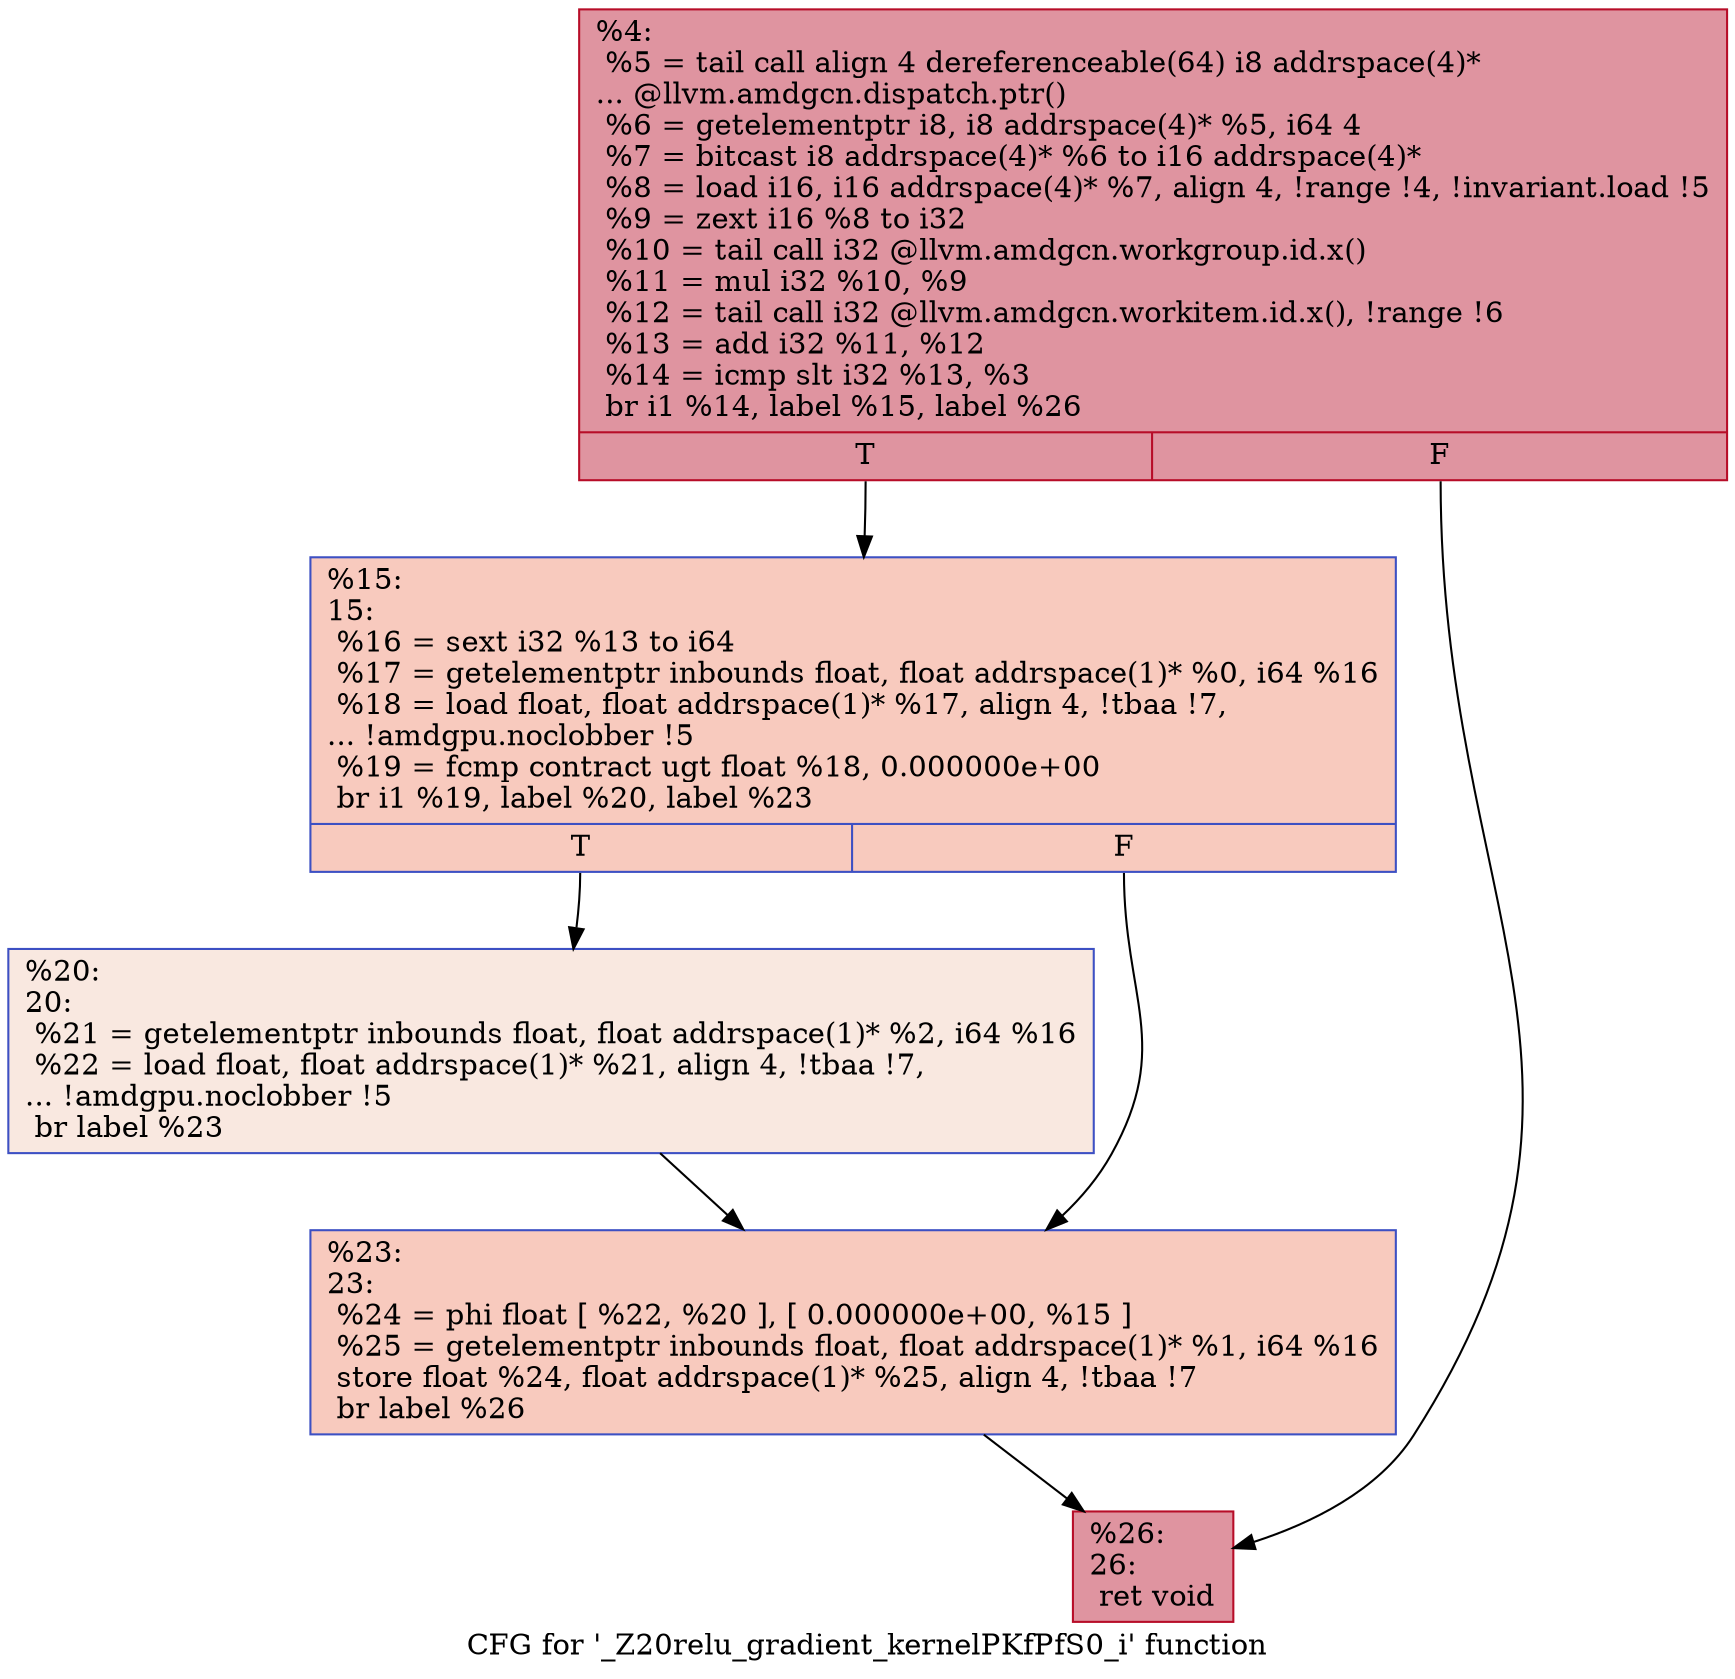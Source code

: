 digraph "CFG for '_Z20relu_gradient_kernelPKfPfS0_i' function" {
	label="CFG for '_Z20relu_gradient_kernelPKfPfS0_i' function";

	Node0x493b1e0 [shape=record,color="#b70d28ff", style=filled, fillcolor="#b70d2870",label="{%4:\l  %5 = tail call align 4 dereferenceable(64) i8 addrspace(4)*\l... @llvm.amdgcn.dispatch.ptr()\l  %6 = getelementptr i8, i8 addrspace(4)* %5, i64 4\l  %7 = bitcast i8 addrspace(4)* %6 to i16 addrspace(4)*\l  %8 = load i16, i16 addrspace(4)* %7, align 4, !range !4, !invariant.load !5\l  %9 = zext i16 %8 to i32\l  %10 = tail call i32 @llvm.amdgcn.workgroup.id.x()\l  %11 = mul i32 %10, %9\l  %12 = tail call i32 @llvm.amdgcn.workitem.id.x(), !range !6\l  %13 = add i32 %11, %12\l  %14 = icmp slt i32 %13, %3\l  br i1 %14, label %15, label %26\l|{<s0>T|<s1>F}}"];
	Node0x493b1e0:s0 -> Node0x493d120;
	Node0x493b1e0:s1 -> Node0x493d1b0;
	Node0x493d120 [shape=record,color="#3d50c3ff", style=filled, fillcolor="#ef886b70",label="{%15:\l15:                                               \l  %16 = sext i32 %13 to i64\l  %17 = getelementptr inbounds float, float addrspace(1)* %0, i64 %16\l  %18 = load float, float addrspace(1)* %17, align 4, !tbaa !7,\l... !amdgpu.noclobber !5\l  %19 = fcmp contract ugt float %18, 0.000000e+00\l  br i1 %19, label %20, label %23\l|{<s0>T|<s1>F}}"];
	Node0x493d120:s0 -> Node0x493e780;
	Node0x493d120:s1 -> Node0x493e810;
	Node0x493e780 [shape=record,color="#3d50c3ff", style=filled, fillcolor="#f1ccb870",label="{%20:\l20:                                               \l  %21 = getelementptr inbounds float, float addrspace(1)* %2, i64 %16\l  %22 = load float, float addrspace(1)* %21, align 4, !tbaa !7,\l... !amdgpu.noclobber !5\l  br label %23\l}"];
	Node0x493e780 -> Node0x493e810;
	Node0x493e810 [shape=record,color="#3d50c3ff", style=filled, fillcolor="#ef886b70",label="{%23:\l23:                                               \l  %24 = phi float [ %22, %20 ], [ 0.000000e+00, %15 ]\l  %25 = getelementptr inbounds float, float addrspace(1)* %1, i64 %16\l  store float %24, float addrspace(1)* %25, align 4, !tbaa !7\l  br label %26\l}"];
	Node0x493e810 -> Node0x493d1b0;
	Node0x493d1b0 [shape=record,color="#b70d28ff", style=filled, fillcolor="#b70d2870",label="{%26:\l26:                                               \l  ret void\l}"];
}
